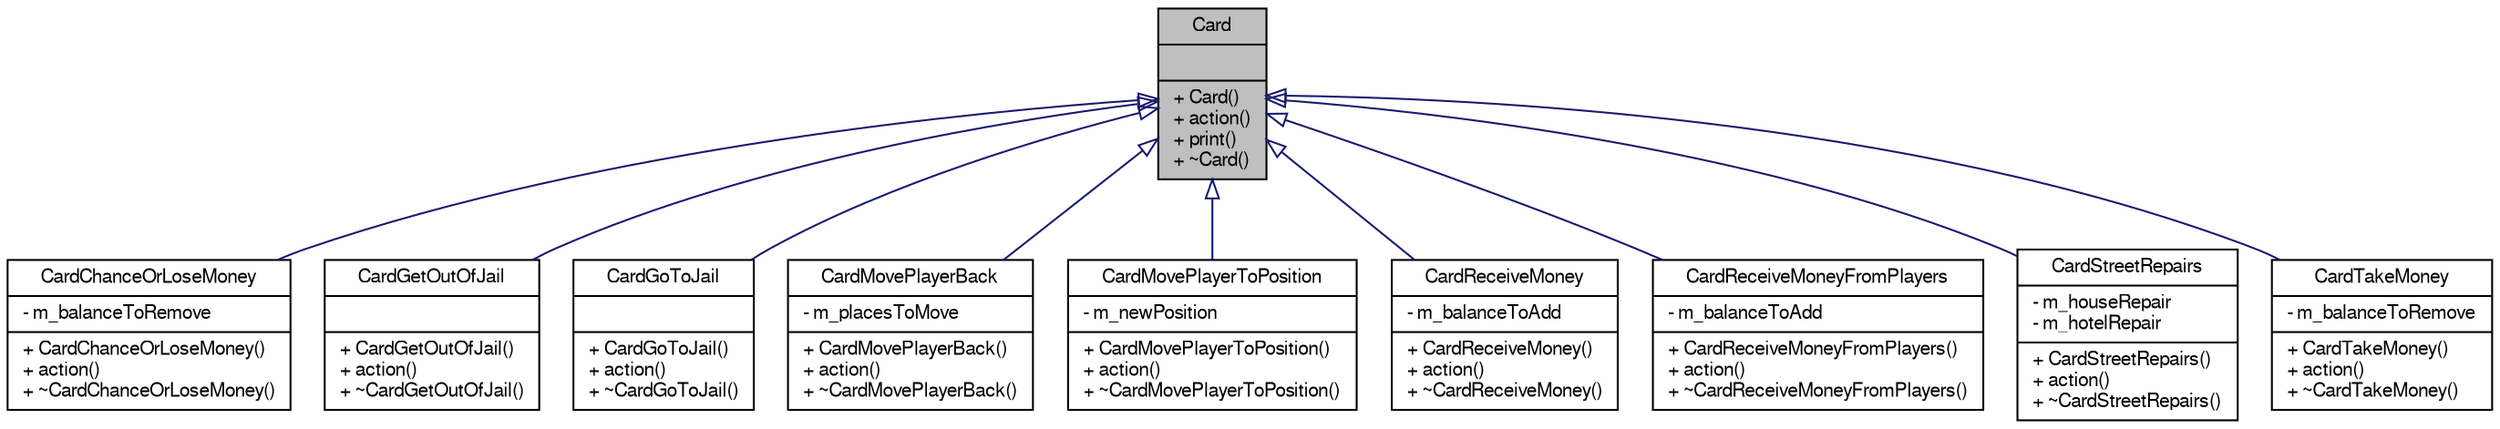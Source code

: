 digraph G
{
  edge [fontname="FreeSans",fontsize="10",labelfontname="FreeSans",labelfontsize="10"];
  node [fontname="FreeSans",fontsize="10",shape=record];
  Node1 [label="{Card\n||+ Card()\l+ action()\l+ print()\l+ ~Card()\l}",height=0.2,width=0.4,color="black", fillcolor="grey75", style="filled" fontcolor="black"];
  Node1 -> Node2 [dir="back",color="midnightblue",fontsize="10",style="solid",arrowtail="onormal",fontname="FreeSans"];
  Node2 [label="{CardChanceOrLoseMoney\n|- m_balanceToRemove\l|+ CardChanceOrLoseMoney()\l+ action()\l+ ~CardChanceOrLoseMoney()\l}",height=0.2,width=0.4,color="black", fillcolor="white", style="filled",URL="$class_card_chance_or_lose_money.html"];
  Node1 -> Node3 [dir="back",color="midnightblue",fontsize="10",style="solid",arrowtail="onormal",fontname="FreeSans"];
  Node3 [label="{CardGetOutOfJail\n||+ CardGetOutOfJail()\l+ action()\l+ ~CardGetOutOfJail()\l}",height=0.2,width=0.4,color="black", fillcolor="white", style="filled",URL="$class_card_get_out_of_jail.html"];
  Node1 -> Node4 [dir="back",color="midnightblue",fontsize="10",style="solid",arrowtail="onormal",fontname="FreeSans"];
  Node4 [label="{CardGoToJail\n||+ CardGoToJail()\l+ action()\l+ ~CardGoToJail()\l}",height=0.2,width=0.4,color="black", fillcolor="white", style="filled",URL="$class_card_go_to_jail.html"];
  Node1 -> Node5 [dir="back",color="midnightblue",fontsize="10",style="solid",arrowtail="onormal",fontname="FreeSans"];
  Node5 [label="{CardMovePlayerBack\n|- m_placesToMove\l|+ CardMovePlayerBack()\l+ action()\l+ ~CardMovePlayerBack()\l}",height=0.2,width=0.4,color="black", fillcolor="white", style="filled",URL="$class_card_move_player_back.html"];
  Node1 -> Node6 [dir="back",color="midnightblue",fontsize="10",style="solid",arrowtail="onormal",fontname="FreeSans"];
  Node6 [label="{CardMovePlayerToPosition\n|- m_newPosition\l|+ CardMovePlayerToPosition()\l+ action()\l+ ~CardMovePlayerToPosition()\l}",height=0.2,width=0.4,color="black", fillcolor="white", style="filled",URL="$class_card_move_player_to_position.html"];
  Node1 -> Node7 [dir="back",color="midnightblue",fontsize="10",style="solid",arrowtail="onormal",fontname="FreeSans"];
  Node7 [label="{CardReceiveMoney\n|- m_balanceToAdd\l|+ CardReceiveMoney()\l+ action()\l+ ~CardReceiveMoney()\l}",height=0.2,width=0.4,color="black", fillcolor="white", style="filled",URL="$class_card_receive_money.html"];
  Node1 -> Node8 [dir="back",color="midnightblue",fontsize="10",style="solid",arrowtail="onormal",fontname="FreeSans"];
  Node8 [label="{CardReceiveMoneyFromPlayers\n|- m_balanceToAdd\l|+ CardReceiveMoneyFromPlayers()\l+ action()\l+ ~CardReceiveMoneyFromPlayers()\l}",height=0.2,width=0.4,color="black", fillcolor="white", style="filled",URL="$class_card_receive_money_from_players.html"];
  Node1 -> Node9 [dir="back",color="midnightblue",fontsize="10",style="solid",arrowtail="onormal",fontname="FreeSans"];
  Node9 [label="{CardStreetRepairs\n|- m_houseRepair\l- m_hotelRepair\l|+ CardStreetRepairs()\l+ action()\l+ ~CardStreetRepairs()\l}",height=0.2,width=0.4,color="black", fillcolor="white", style="filled",URL="$class_card_street_repairs.html"];
  Node1 -> Node10 [dir="back",color="midnightblue",fontsize="10",style="solid",arrowtail="onormal",fontname="FreeSans"];
  Node10 [label="{CardTakeMoney\n|- m_balanceToRemove\l|+ CardTakeMoney()\l+ action()\l+ ~CardTakeMoney()\l}",height=0.2,width=0.4,color="black", fillcolor="white", style="filled",URL="$class_card_take_money.html"];
}
